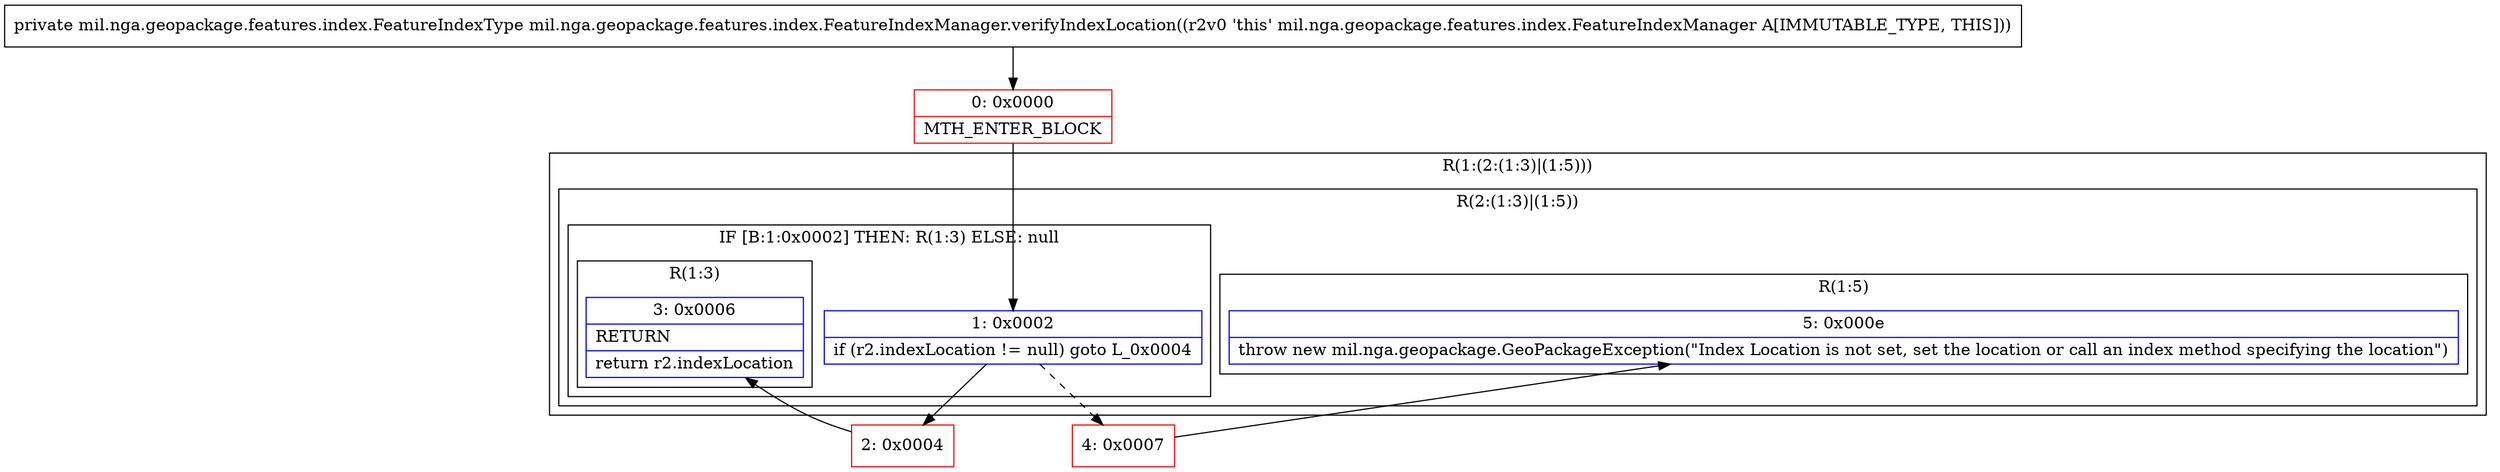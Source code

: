 digraph "CFG formil.nga.geopackage.features.index.FeatureIndexManager.verifyIndexLocation()Lmil\/nga\/geopackage\/features\/index\/FeatureIndexType;" {
subgraph cluster_Region_1700011416 {
label = "R(1:(2:(1:3)|(1:5)))";
node [shape=record,color=blue];
subgraph cluster_Region_1379983959 {
label = "R(2:(1:3)|(1:5))";
node [shape=record,color=blue];
subgraph cluster_IfRegion_492833680 {
label = "IF [B:1:0x0002] THEN: R(1:3) ELSE: null";
node [shape=record,color=blue];
Node_1 [shape=record,label="{1\:\ 0x0002|if (r2.indexLocation != null) goto L_0x0004\l}"];
subgraph cluster_Region_735018199 {
label = "R(1:3)";
node [shape=record,color=blue];
Node_3 [shape=record,label="{3\:\ 0x0006|RETURN\l|return r2.indexLocation\l}"];
}
}
subgraph cluster_Region_1857166571 {
label = "R(1:5)";
node [shape=record,color=blue];
Node_5 [shape=record,label="{5\:\ 0x000e|throw new mil.nga.geopackage.GeoPackageException(\"Index Location is not set, set the location or call an index method specifying the location\")\l}"];
}
}
}
Node_0 [shape=record,color=red,label="{0\:\ 0x0000|MTH_ENTER_BLOCK\l}"];
Node_2 [shape=record,color=red,label="{2\:\ 0x0004}"];
Node_4 [shape=record,color=red,label="{4\:\ 0x0007}"];
MethodNode[shape=record,label="{private mil.nga.geopackage.features.index.FeatureIndexType mil.nga.geopackage.features.index.FeatureIndexManager.verifyIndexLocation((r2v0 'this' mil.nga.geopackage.features.index.FeatureIndexManager A[IMMUTABLE_TYPE, THIS])) }"];
MethodNode -> Node_0;
Node_1 -> Node_2;
Node_1 -> Node_4[style=dashed];
Node_0 -> Node_1;
Node_2 -> Node_3;
Node_4 -> Node_5;
}

